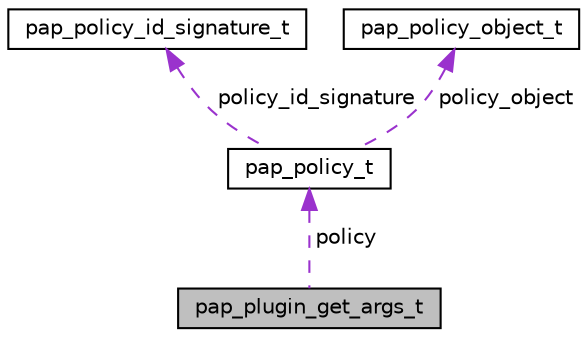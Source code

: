 digraph "pap_plugin_get_args_t"
{
  edge [fontname="Helvetica",fontsize="10",labelfontname="Helvetica",labelfontsize="10"];
  node [fontname="Helvetica",fontsize="10",shape=record];
  Node1 [label="pap_plugin_get_args_t",height=0.2,width=0.4,color="black", fillcolor="grey75", style="filled", fontcolor="black"];
  Node2 -> Node1 [dir="back",color="darkorchid3",fontsize="10",style="dashed",label=" policy" ,fontname="Helvetica"];
  Node2 [label="pap_policy_t",height=0.2,width=0.4,color="black", fillcolor="white", style="filled",URL="$structpap__policy__t.html"];
  Node3 -> Node2 [dir="back",color="darkorchid3",fontsize="10",style="dashed",label=" policy_id_signature" ,fontname="Helvetica"];
  Node3 [label="pap_policy_id_signature_t",height=0.2,width=0.4,color="black", fillcolor="white", style="filled",URL="$structpap__policy__id__signature__t.html"];
  Node4 -> Node2 [dir="back",color="darkorchid3",fontsize="10",style="dashed",label=" policy_object" ,fontname="Helvetica"];
  Node4 [label="pap_policy_object_t",height=0.2,width=0.4,color="black", fillcolor="white", style="filled",URL="$structpap__policy__object__t.html"];
}
